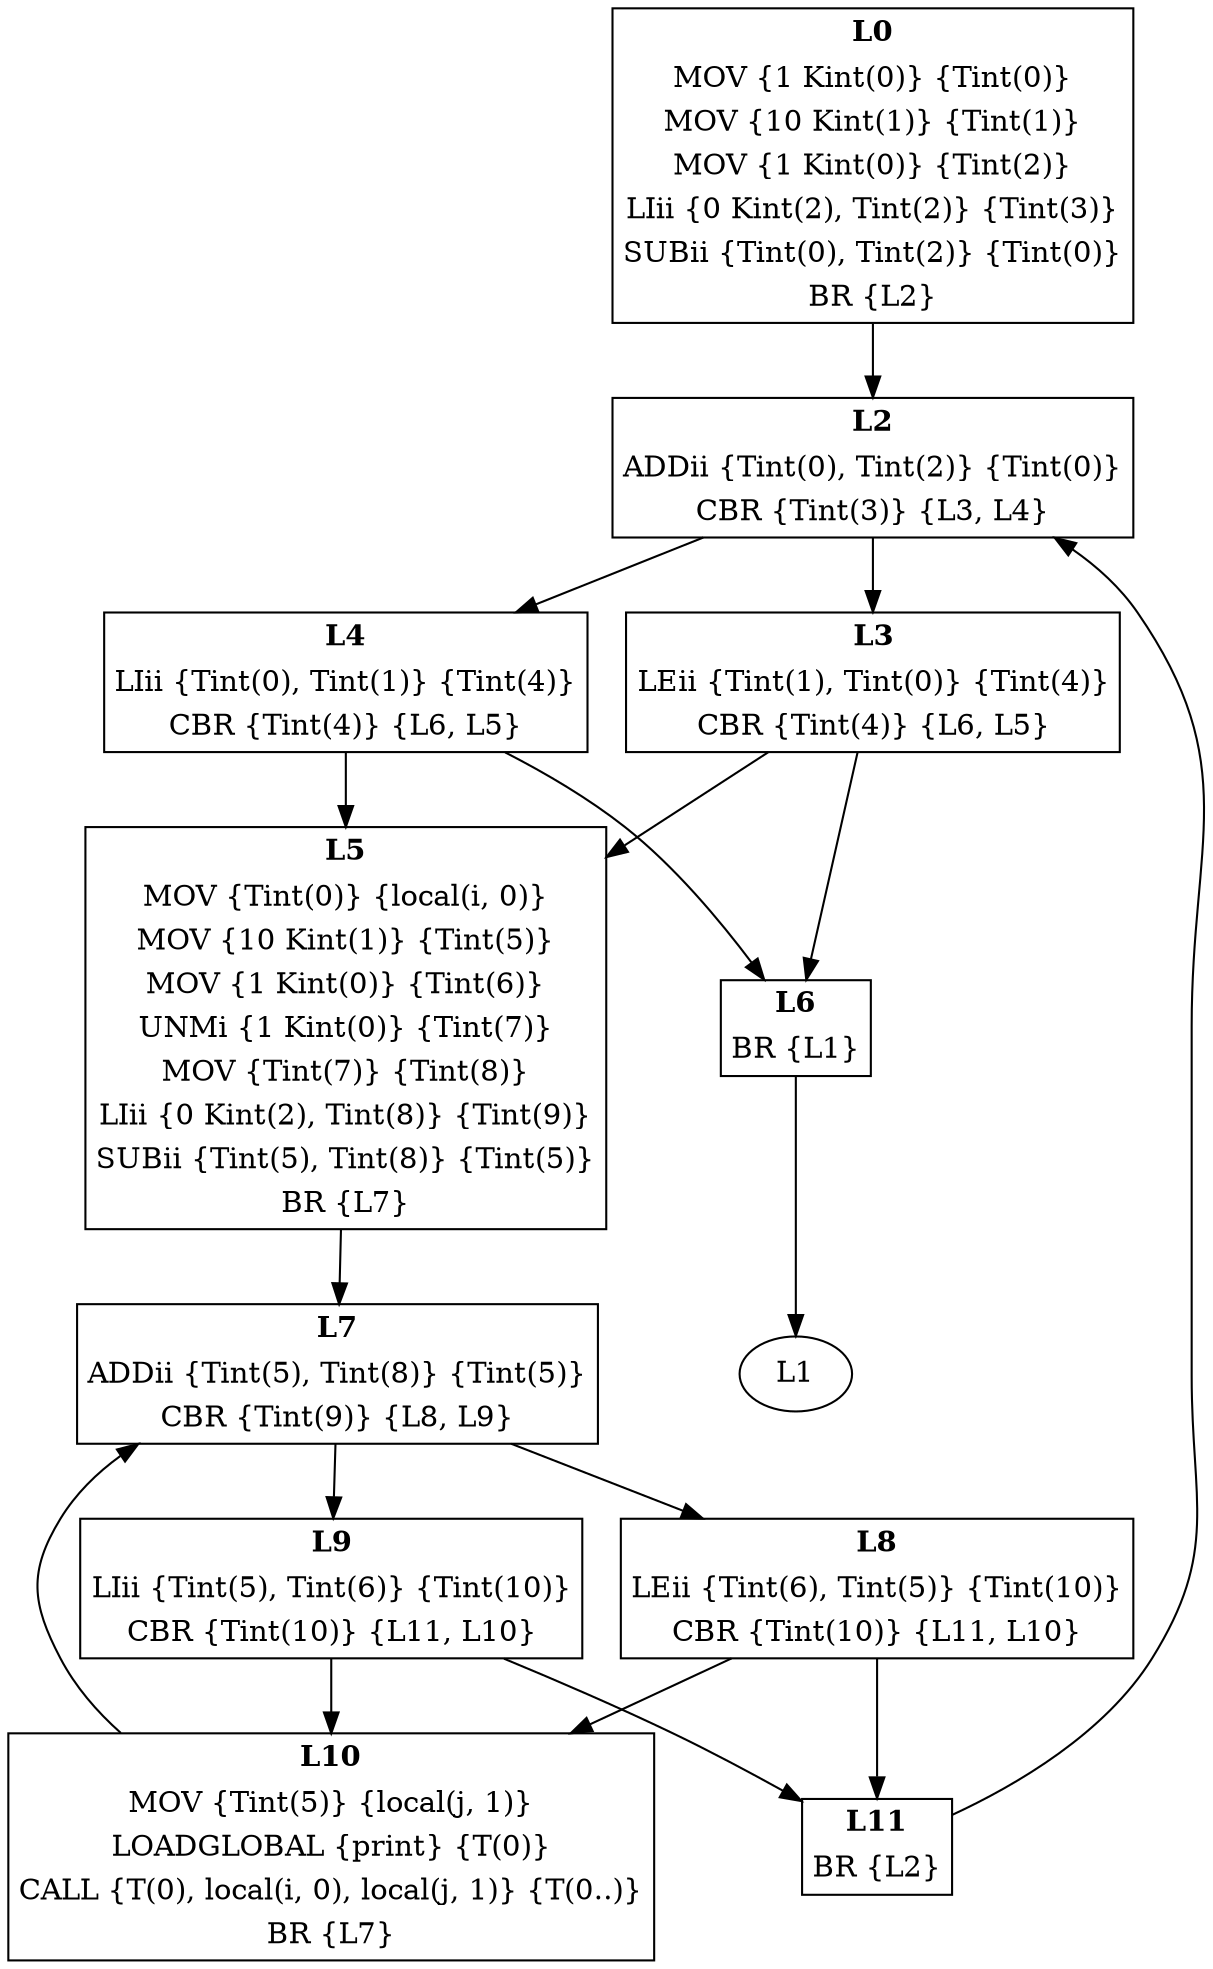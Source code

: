 digraph Proc1 {
L0 [shape=none, margin=0, label=<<TABLE BORDER="1" CELLBORDER="0">
<TR><TD><B>L0</B></TD></TR>
<TR><TD>MOV {1 Kint(0)} {Tint(0)}</TD></TR>
<TR><TD>MOV {10 Kint(1)} {Tint(1)}</TD></TR>
<TR><TD>MOV {1 Kint(0)} {Tint(2)}</TD></TR>
<TR><TD>LIii {0 Kint(2), Tint(2)} {Tint(3)}</TD></TR>
<TR><TD>SUBii {Tint(0), Tint(2)} {Tint(0)}</TD></TR>
<TR><TD>BR {L2}</TD></TR>
</TABLE>>];
L0 -> L2
L2 [shape=none, margin=0, label=<<TABLE BORDER="1" CELLBORDER="0">
<TR><TD><B>L2</B></TD></TR>
<TR><TD>ADDii {Tint(0), Tint(2)} {Tint(0)}</TD></TR>
<TR><TD>CBR {Tint(3)} {L3, L4}</TD></TR>
</TABLE>>];
L2 -> L3
L2 -> L4
L3 [shape=none, margin=0, label=<<TABLE BORDER="1" CELLBORDER="0">
<TR><TD><B>L3</B></TD></TR>
<TR><TD>LEii {Tint(1), Tint(0)} {Tint(4)}</TD></TR>
<TR><TD>CBR {Tint(4)} {L6, L5}</TD></TR>
</TABLE>>];
L3 -> L6
L3 -> L5
L4 [shape=none, margin=0, label=<<TABLE BORDER="1" CELLBORDER="0">
<TR><TD><B>L4</B></TD></TR>
<TR><TD>LIii {Tint(0), Tint(1)} {Tint(4)}</TD></TR>
<TR><TD>CBR {Tint(4)} {L6, L5}</TD></TR>
</TABLE>>];
L4 -> L6
L4 -> L5
L5 [shape=none, margin=0, label=<<TABLE BORDER="1" CELLBORDER="0">
<TR><TD><B>L5</B></TD></TR>
<TR><TD>MOV {Tint(0)} {local(i, 0)}</TD></TR>
<TR><TD>MOV {10 Kint(1)} {Tint(5)}</TD></TR>
<TR><TD>MOV {1 Kint(0)} {Tint(6)}</TD></TR>
<TR><TD>UNMi {1 Kint(0)} {Tint(7)}</TD></TR>
<TR><TD>MOV {Tint(7)} {Tint(8)}</TD></TR>
<TR><TD>LIii {0 Kint(2), Tint(8)} {Tint(9)}</TD></TR>
<TR><TD>SUBii {Tint(5), Tint(8)} {Tint(5)}</TD></TR>
<TR><TD>BR {L7}</TD></TR>
</TABLE>>];
L5 -> L7
L6 [shape=none, margin=0, label=<<TABLE BORDER="1" CELLBORDER="0">
<TR><TD><B>L6</B></TD></TR>
<TR><TD>BR {L1}</TD></TR>
</TABLE>>];
L6 -> L1
L7 [shape=none, margin=0, label=<<TABLE BORDER="1" CELLBORDER="0">
<TR><TD><B>L7</B></TD></TR>
<TR><TD>ADDii {Tint(5), Tint(8)} {Tint(5)}</TD></TR>
<TR><TD>CBR {Tint(9)} {L8, L9}</TD></TR>
</TABLE>>];
L7 -> L8
L7 -> L9
L8 [shape=none, margin=0, label=<<TABLE BORDER="1" CELLBORDER="0">
<TR><TD><B>L8</B></TD></TR>
<TR><TD>LEii {Tint(6), Tint(5)} {Tint(10)}</TD></TR>
<TR><TD>CBR {Tint(10)} {L11, L10}</TD></TR>
</TABLE>>];
L8 -> L11
L8 -> L10
L9 [shape=none, margin=0, label=<<TABLE BORDER="1" CELLBORDER="0">
<TR><TD><B>L9</B></TD></TR>
<TR><TD>LIii {Tint(5), Tint(6)} {Tint(10)}</TD></TR>
<TR><TD>CBR {Tint(10)} {L11, L10}</TD></TR>
</TABLE>>];
L9 -> L11
L9 -> L10
L10 [shape=none, margin=0, label=<<TABLE BORDER="1" CELLBORDER="0">
<TR><TD><B>L10</B></TD></TR>
<TR><TD>MOV {Tint(5)} {local(j, 1)}</TD></TR>
<TR><TD>LOADGLOBAL {print} {T(0)}</TD></TR>
<TR><TD>CALL {T(0), local(i, 0), local(j, 1)} {T(0..)}</TD></TR>
<TR><TD>BR {L7}</TD></TR>
</TABLE>>];
L10 -> L7
L11 [shape=none, margin=0, label=<<TABLE BORDER="1" CELLBORDER="0">
<TR><TD><B>L11</B></TD></TR>
<TR><TD>BR {L2}</TD></TR>
</TABLE>>];
L11 -> L2
}
